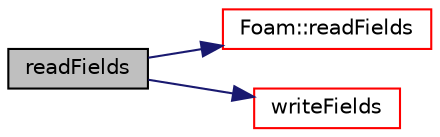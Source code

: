 digraph "readFields"
{
  bgcolor="transparent";
  edge [fontname="Helvetica",fontsize="10",labelfontname="Helvetica",labelfontsize="10"];
  node [fontname="Helvetica",fontsize="10",shape=record];
  rankdir="LR";
  Node1 [label="readFields",height=0.2,width=0.4,color="black", fillcolor="grey75", style="filled", fontcolor="black"];
  Node1 -> Node2 [color="midnightblue",fontsize="10",style="solid",fontname="Helvetica"];
  Node2 [label="Foam::readFields",height=0.2,width=0.4,color="red",URL="$a10887.html#a37e5c4c2e45c8917135c286f9a99535f",tooltip="Read the selected GeometricFields of the specified type. "];
  Node1 -> Node3 [color="midnightblue",fontsize="10",style="solid",fontname="Helvetica"];
  Node3 [label="writeFields",height=0.2,width=0.4,color="red",URL="$a00587.html#abe7712a38bfd0a6920aaa0633172173c"];
}
